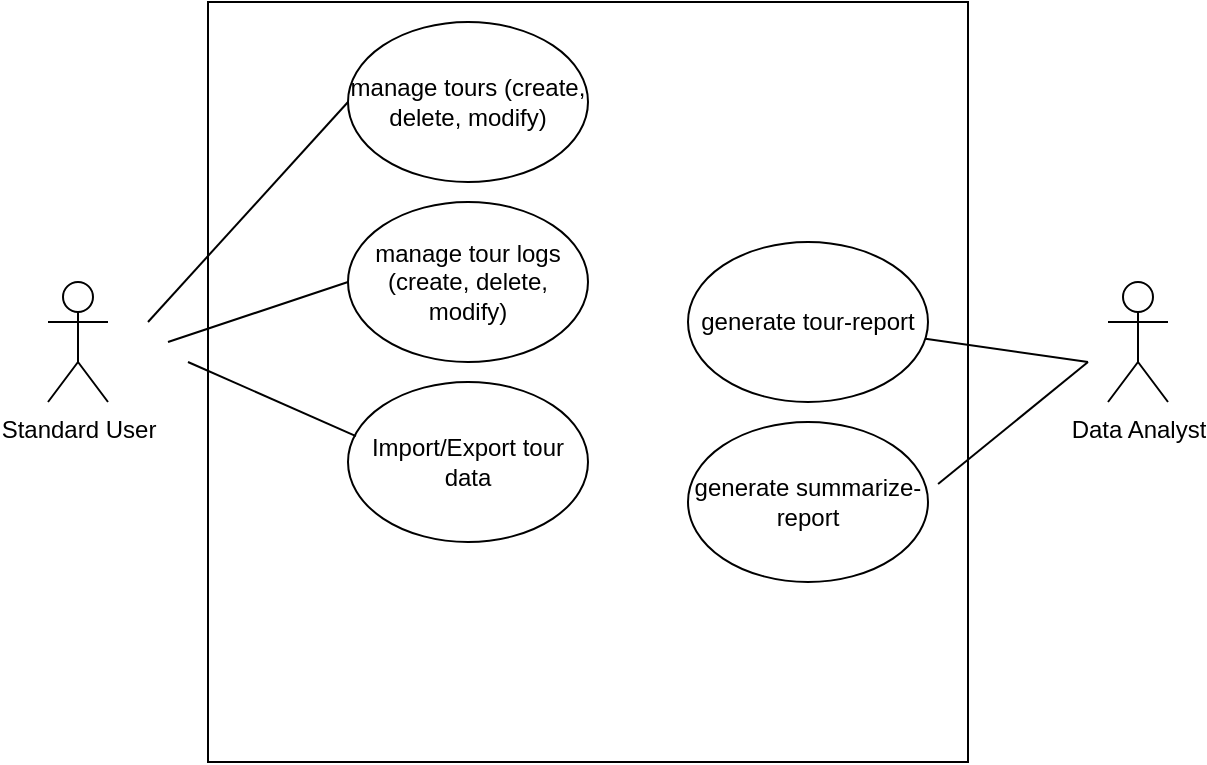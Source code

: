 <mxfile version="21.3.2" type="github">
  <diagram id="ZSw5vfPZ08pbCu3qs_ei" name="Seite-1">
    <mxGraphModel dx="1434" dy="754" grid="1" gridSize="10" guides="1" tooltips="1" connect="1" arrows="1" fold="1" page="1" pageScale="1" pageWidth="827" pageHeight="1169" math="0" shadow="0">
      <root>
        <mxCell id="0" />
        <mxCell id="1" parent="0" />
        <mxCell id="1dbyKYMgjmkS00vOtG7y-7" value="" style="whiteSpace=wrap;html=1;aspect=fixed;" parent="1" vertex="1">
          <mxGeometry x="200" y="80" width="380" height="380" as="geometry" />
        </mxCell>
        <mxCell id="1dbyKYMgjmkS00vOtG7y-1" value="&lt;div&gt;Standard User&lt;/div&gt;&lt;div&gt;&lt;br&gt;&lt;/div&gt;" style="shape=umlActor;verticalLabelPosition=bottom;verticalAlign=top;html=1;outlineConnect=0;" parent="1" vertex="1">
          <mxGeometry x="120" y="220" width="30" height="60" as="geometry" />
        </mxCell>
        <mxCell id="1dbyKYMgjmkS00vOtG7y-2" value="manage tours (create, delete, modify)" style="ellipse;whiteSpace=wrap;html=1;" parent="1" vertex="1">
          <mxGeometry x="270" y="90" width="120" height="80" as="geometry" />
        </mxCell>
        <mxCell id="1dbyKYMgjmkS00vOtG7y-3" value="manage tour logs (create, delete, modify)" style="ellipse;whiteSpace=wrap;html=1;" parent="1" vertex="1">
          <mxGeometry x="270" y="180" width="120" height="80" as="geometry" />
        </mxCell>
        <mxCell id="1dbyKYMgjmkS00vOtG7y-4" value="Import/Export tour data" style="ellipse;whiteSpace=wrap;html=1;" parent="1" vertex="1">
          <mxGeometry x="270" y="270" width="120" height="80" as="geometry" />
        </mxCell>
        <mxCell id="1dbyKYMgjmkS00vOtG7y-5" value="generate tour-report" style="ellipse;whiteSpace=wrap;html=1;" parent="1" vertex="1">
          <mxGeometry x="440" y="200" width="120" height="80" as="geometry" />
        </mxCell>
        <mxCell id="1dbyKYMgjmkS00vOtG7y-6" value="generate summarize-report" style="ellipse;whiteSpace=wrap;html=1;" parent="1" vertex="1">
          <mxGeometry x="440" y="290" width="120" height="80" as="geometry" />
        </mxCell>
        <mxCell id="1dbyKYMgjmkS00vOtG7y-8" value="" style="endArrow=none;html=1;rounded=0;entryX=0;entryY=0.5;entryDx=0;entryDy=0;" parent="1" target="1dbyKYMgjmkS00vOtG7y-2" edge="1">
          <mxGeometry width="50" height="50" relative="1" as="geometry">
            <mxPoint x="170" y="240" as="sourcePoint" />
            <mxPoint x="220" y="190" as="targetPoint" />
          </mxGeometry>
        </mxCell>
        <mxCell id="1dbyKYMgjmkS00vOtG7y-9" value="" style="endArrow=none;html=1;rounded=0;entryX=0;entryY=0.5;entryDx=0;entryDy=0;" parent="1" target="1dbyKYMgjmkS00vOtG7y-3" edge="1">
          <mxGeometry width="50" height="50" relative="1" as="geometry">
            <mxPoint x="180" y="250" as="sourcePoint" />
            <mxPoint x="280" y="140" as="targetPoint" />
          </mxGeometry>
        </mxCell>
        <mxCell id="1dbyKYMgjmkS00vOtG7y-10" value="" style="endArrow=none;html=1;rounded=0;entryX=0.033;entryY=0.338;entryDx=0;entryDy=0;entryPerimeter=0;" parent="1" target="1dbyKYMgjmkS00vOtG7y-4" edge="1">
          <mxGeometry width="50" height="50" relative="1" as="geometry">
            <mxPoint x="190" y="260" as="sourcePoint" />
            <mxPoint x="280" y="230" as="targetPoint" />
          </mxGeometry>
        </mxCell>
        <mxCell id="1dbyKYMgjmkS00vOtG7y-11" value="Data Analyst" style="shape=umlActor;verticalLabelPosition=bottom;verticalAlign=top;html=1;outlineConnect=0;" parent="1" vertex="1">
          <mxGeometry x="650" y="220" width="30" height="60" as="geometry" />
        </mxCell>
        <mxCell id="1dbyKYMgjmkS00vOtG7y-12" value="" style="endArrow=none;html=1;rounded=0;exitX=1.042;exitY=0.388;exitDx=0;exitDy=0;exitPerimeter=0;" parent="1" source="1dbyKYMgjmkS00vOtG7y-6" edge="1">
          <mxGeometry width="50" height="50" relative="1" as="geometry">
            <mxPoint x="390" y="410" as="sourcePoint" />
            <mxPoint x="640" y="260" as="targetPoint" />
            <Array as="points">
              <mxPoint x="640" y="260" />
            </Array>
          </mxGeometry>
        </mxCell>
        <mxCell id="1dbyKYMgjmkS00vOtG7y-13" value="" style="endArrow=none;html=1;rounded=0;" parent="1" source="1dbyKYMgjmkS00vOtG7y-5" edge="1">
          <mxGeometry width="50" height="50" relative="1" as="geometry">
            <mxPoint x="575.04" y="331.04" as="sourcePoint" />
            <mxPoint x="640" y="260" as="targetPoint" />
            <Array as="points" />
          </mxGeometry>
        </mxCell>
      </root>
    </mxGraphModel>
  </diagram>
</mxfile>
